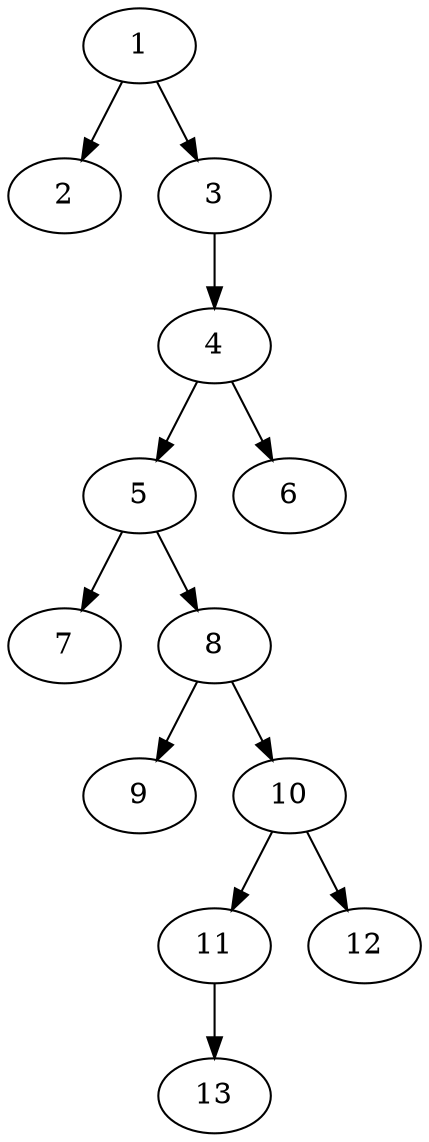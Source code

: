 // DAG (tier=1-easy, mode=compute, n=13, ccr=0.270, fat=0.409, density=0.235, regular=0.763, jump=0.093, mindata=262144, maxdata=2097152)
// DAG automatically generated by daggen at Sun Aug 24 16:33:32 2025
// /home/ermia/Project/Environments/daggen/bin/daggen --dot --ccr 0.270 --fat 0.409 --regular 0.763 --density 0.235 --jump 0.093 --mindata 262144 --maxdata 2097152 -n 13 
digraph G {
  1 [size="8249822677424512", alpha="0.16", expect_size="4124911338712256"]
  1 -> 2 [size ="4909223116800"]
  1 -> 3 [size ="4909223116800"]
  2 [size="305898643246809088", alpha="0.09", expect_size="152949321623404544"]
  3 [size="3016344290977644544", alpha="0.10", expect_size="1508172145488822272"]
  3 -> 4 [size ="16701055827968"]
  4 [size="21407200878049912", alpha="0.13", expect_size="10703600439024956"]
  4 -> 5 [size ="11680297779200"]
  4 -> 6 [size ="11680297779200"]
  5 [size="6095045612934446", alpha="0.01", expect_size="3047522806467223"]
  5 -> 7 [size ="4606025269248"]
  5 -> 8 [size ="4606025269248"]
  6 [size="106284314839398", alpha="0.10", expect_size="53142157419699"]
  7 [size="619134357768149", alpha="0.15", expect_size="309567178884074"]
  8 [size="286067718699143", alpha="0.04", expect_size="143033859349571"]
  8 -> 9 [size ="30187320246272"]
  8 -> 10 [size ="30187320246272"]
  9 [size="744758104152588", alpha="0.17", expect_size="372379052076294"]
  10 [size="1450584796033258", alpha="0.11", expect_size="725292398016629"]
  10 -> 11 [size ="30666603364352"]
  10 -> 12 [size ="30666603364352"]
  11 [size="20993756599562164", alpha="0.03", expect_size="10496878299781082"]
  11 -> 13 [size ="15859712000000"]
  12 [size="2242707850798520", alpha="0.07", expect_size="1121353925399260"]
  13 [size="656624289250102", alpha="0.05", expect_size="328312144625051"]
}